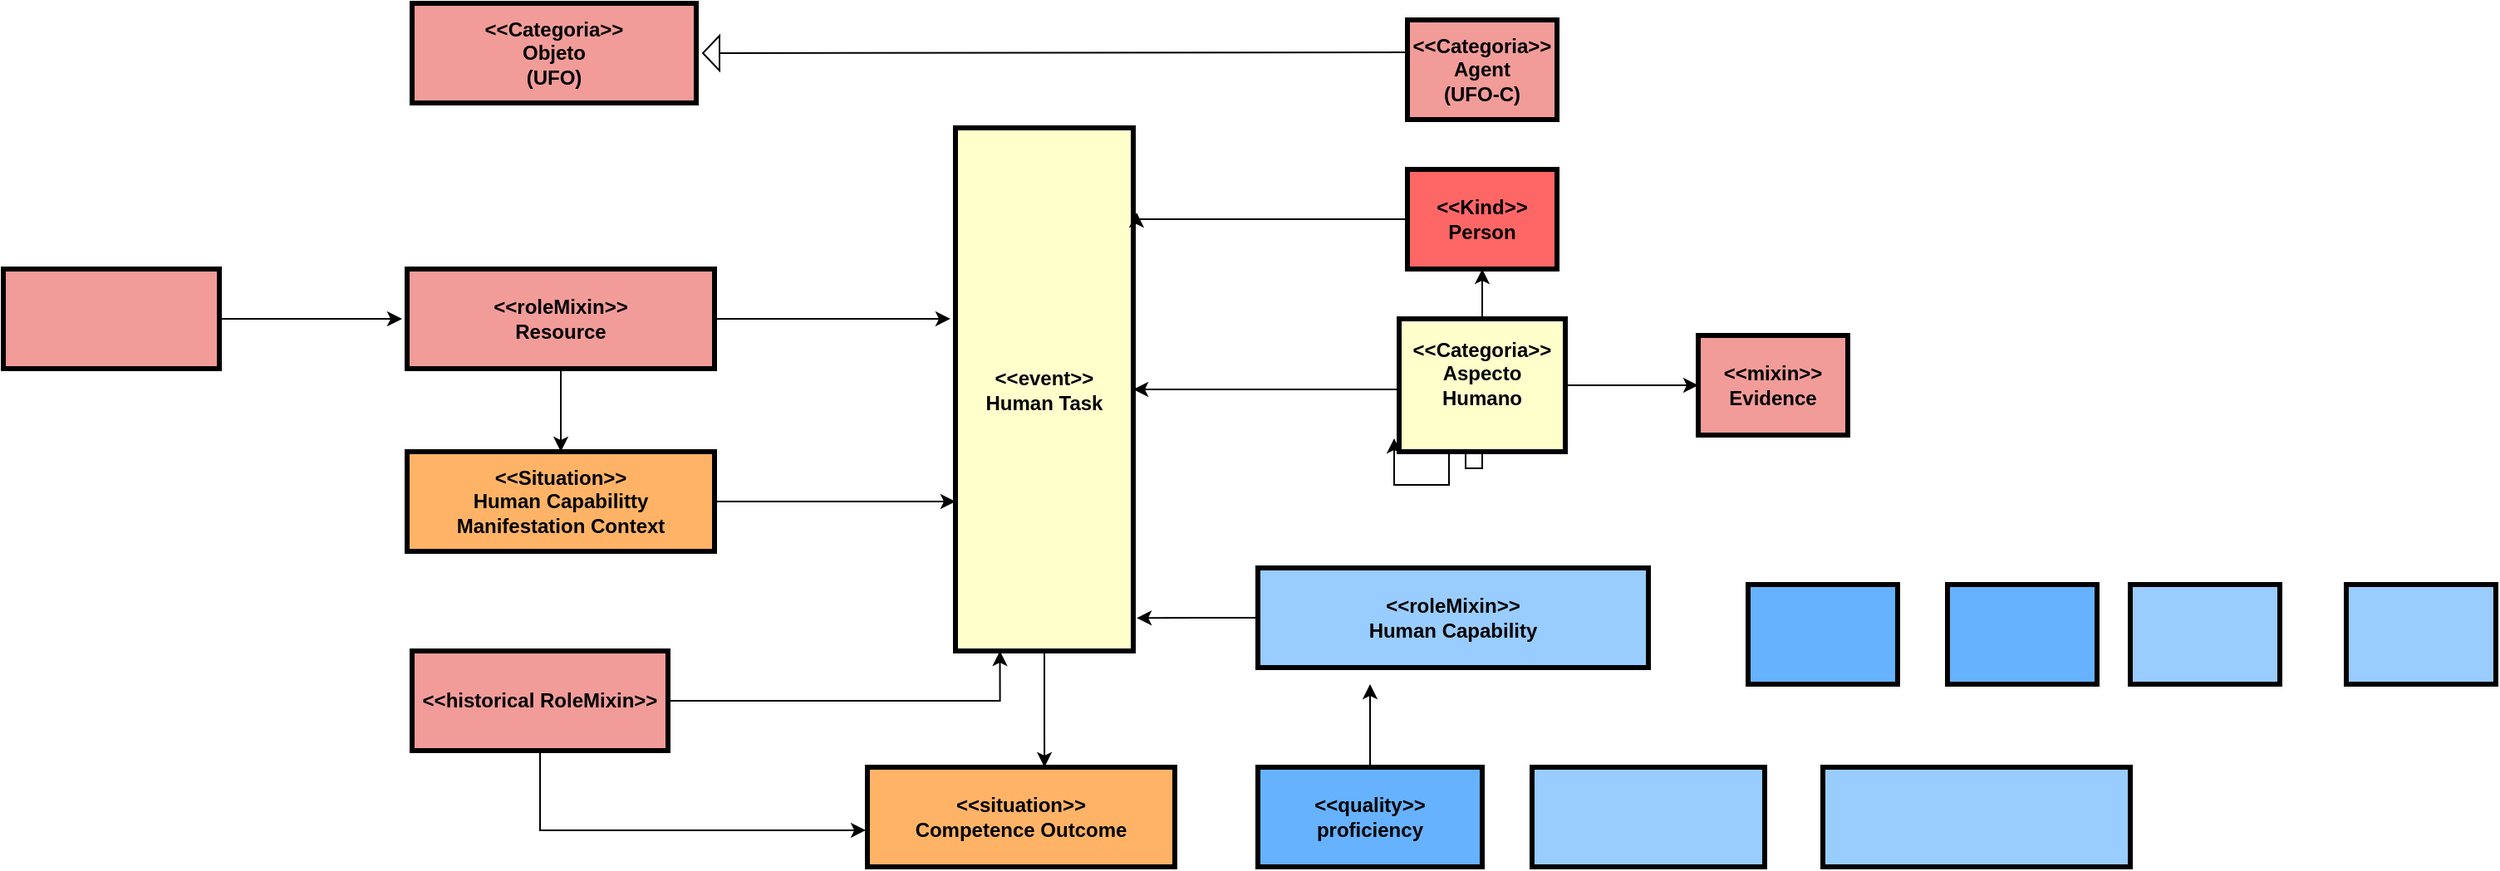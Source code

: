 <mxfile version="24.9.3">
  <diagram name="Page-1" id="c7558073-3199-34d8-9f00-42111426c3f3">
    <mxGraphModel dx="2180" dy="558" grid="1" gridSize="10" guides="1" tooltips="1" connect="1" arrows="1" fold="1" page="1" pageScale="1" pageWidth="826" pageHeight="1169" background="none" math="0" shadow="0">
      <root>
        <mxCell id="0" />
        <mxCell id="1" parent="0" />
        <mxCell id="3" value="&lt;&lt;event&gt;&gt;&#xa;Human Task" style="whiteSpace=wrap;align=center;verticalAlign=middle;fontStyle=1;strokeWidth=3;fillColor=#FFFFCC" parent="1" vertex="1">
          <mxGeometry x="413" y="95" width="107" height="315" as="geometry" />
        </mxCell>
        <mxCell id="4" value="&lt;&lt;Categoria&gt;&gt; &#xa;Objeto &#xa;(UFO)" style="whiteSpace=wrap;align=center;verticalAlign=middle;fontStyle=1;strokeWidth=3;fillColor=#F19C99;" parent="1" vertex="1">
          <mxGeometry x="86" y="20" width="171" height="60" as="geometry" />
        </mxCell>
        <mxCell id="mZcapRQyF1aLiEIGjjHd-96" value="&lt;&lt;Categoria&gt;&gt; &#xa;Agent&#xa;(UFO-C)" style="whiteSpace=wrap;align=center;verticalAlign=middle;fontStyle=1;strokeWidth=3;fillColor=#F19C99;" vertex="1" parent="1">
          <mxGeometry x="685" y="30.0" width="90" height="60" as="geometry" />
        </mxCell>
        <mxCell id="mZcapRQyF1aLiEIGjjHd-98" value="" style="endArrow=none;html=1;rounded=0;entryX=0;entryY=0.325;entryDx=0;entryDy=0;entryPerimeter=0;" edge="1" parent="1" target="mZcapRQyF1aLiEIGjjHd-96">
          <mxGeometry width="50" height="50" relative="1" as="geometry">
            <mxPoint x="271" y="50" as="sourcePoint" />
            <mxPoint x="591" y="49.5" as="targetPoint" />
          </mxGeometry>
        </mxCell>
        <mxCell id="mZcapRQyF1aLiEIGjjHd-100" value="" style="triangle;whiteSpace=wrap;html=1;direction=west;" vertex="1" parent="1">
          <mxGeometry x="261" y="39.5" width="10" height="21" as="geometry" />
        </mxCell>
        <mxCell id="mZcapRQyF1aLiEIGjjHd-101" value="&lt;&lt;Kind&gt;&gt;&#xa;Person" style="whiteSpace=wrap;align=center;verticalAlign=middle;fontStyle=1;strokeWidth=3;fillColor=#FF6666;" vertex="1" parent="1">
          <mxGeometry x="685" y="120.0" width="90" height="60" as="geometry" />
        </mxCell>
        <mxCell id="mZcapRQyF1aLiEIGjjHd-128" style="edgeStyle=orthogonalEdgeStyle;rounded=0;orthogonalLoop=1;jettySize=auto;html=1;entryX=1;entryY=0.5;entryDx=0;entryDy=0;" edge="1" parent="1" source="mZcapRQyF1aLiEIGjjHd-102" target="3">
          <mxGeometry relative="1" as="geometry">
            <Array as="points">
              <mxPoint x="600" y="253" />
            </Array>
          </mxGeometry>
        </mxCell>
        <mxCell id="mZcapRQyF1aLiEIGjjHd-135" value="" style="edgeStyle=orthogonalEdgeStyle;rounded=0;orthogonalLoop=1;jettySize=auto;html=1;" edge="1" parent="1" source="mZcapRQyF1aLiEIGjjHd-102" target="mZcapRQyF1aLiEIGjjHd-101">
          <mxGeometry relative="1" as="geometry" />
        </mxCell>
        <mxCell id="mZcapRQyF1aLiEIGjjHd-136" value="" style="edgeStyle=orthogonalEdgeStyle;rounded=0;orthogonalLoop=1;jettySize=auto;html=1;" edge="1" parent="1" source="mZcapRQyF1aLiEIGjjHd-102" target="mZcapRQyF1aLiEIGjjHd-103">
          <mxGeometry relative="1" as="geometry" />
        </mxCell>
        <mxCell id="mZcapRQyF1aLiEIGjjHd-102" value="&lt;&lt;Categoria&gt;&gt; &#xa;Aspecto Humano &#xa;" style="whiteSpace=wrap;align=center;verticalAlign=middle;fontStyle=1;strokeWidth=3;fillColor=#FFFFCC" vertex="1" parent="1">
          <mxGeometry x="680" y="210" width="100" height="80" as="geometry" />
        </mxCell>
        <mxCell id="mZcapRQyF1aLiEIGjjHd-103" value="&lt;&lt;mixin&gt;&gt;&#xa;Evidence" style="whiteSpace=wrap;align=center;verticalAlign=middle;fontStyle=1;strokeWidth=3;fillColor=#F19C99;" vertex="1" parent="1">
          <mxGeometry x="860" y="220.0" width="90" height="60" as="geometry" />
        </mxCell>
        <mxCell id="mZcapRQyF1aLiEIGjjHd-130" style="edgeStyle=orthogonalEdgeStyle;rounded=0;orthogonalLoop=1;jettySize=auto;html=1;entryX=1.019;entryY=0.937;entryDx=0;entryDy=0;entryPerimeter=0;" edge="1" parent="1" source="mZcapRQyF1aLiEIGjjHd-104" target="3">
          <mxGeometry relative="1" as="geometry">
            <mxPoint x="530" y="390" as="targetPoint" />
          </mxGeometry>
        </mxCell>
        <mxCell id="mZcapRQyF1aLiEIGjjHd-104" value="&lt;&lt;roleMixin&gt;&gt;&#xa;Human Capability" style="whiteSpace=wrap;align=center;verticalAlign=middle;fontStyle=1;strokeWidth=3;fillColor=#99CCFF;" vertex="1" parent="1">
          <mxGeometry x="595" y="360" width="235" height="60" as="geometry" />
        </mxCell>
        <mxCell id="mZcapRQyF1aLiEIGjjHd-105" value="" style="whiteSpace=wrap;align=center;verticalAlign=middle;fontStyle=1;strokeWidth=3;fillColor=#66B2FF;" vertex="1" parent="1">
          <mxGeometry x="890" y="370.0" width="90" height="60" as="geometry" />
        </mxCell>
        <mxCell id="mZcapRQyF1aLiEIGjjHd-106" value="" style="whiteSpace=wrap;align=center;verticalAlign=middle;fontStyle=1;strokeWidth=3;fillColor=#66B2FF;" vertex="1" parent="1">
          <mxGeometry x="1010" y="370.0" width="90" height="60" as="geometry" />
        </mxCell>
        <mxCell id="mZcapRQyF1aLiEIGjjHd-107" value="" style="whiteSpace=wrap;align=center;verticalAlign=middle;fontStyle=1;strokeWidth=3;fillColor=#99CCFF;" vertex="1" parent="1">
          <mxGeometry x="1120" y="370.0" width="90" height="60" as="geometry" />
        </mxCell>
        <mxCell id="mZcapRQyF1aLiEIGjjHd-108" value="" style="whiteSpace=wrap;align=center;verticalAlign=middle;fontStyle=1;strokeWidth=3;fillColor=#99CCFF;" vertex="1" parent="1">
          <mxGeometry x="1250" y="370.0" width="90" height="60" as="geometry" />
        </mxCell>
        <mxCell id="mZcapRQyF1aLiEIGjjHd-125" style="edgeStyle=orthogonalEdgeStyle;rounded=0;orthogonalLoop=1;jettySize=auto;html=1;" edge="1" parent="1" source="mZcapRQyF1aLiEIGjjHd-109">
          <mxGeometry relative="1" as="geometry">
            <mxPoint x="662.5" y="430" as="targetPoint" />
          </mxGeometry>
        </mxCell>
        <mxCell id="mZcapRQyF1aLiEIGjjHd-109" value="&lt;&lt;quality&gt;&gt;&#xa;proficiency" style="whiteSpace=wrap;align=center;verticalAlign=middle;fontStyle=1;strokeWidth=3;fillColor=#66B2FF;" vertex="1" parent="1">
          <mxGeometry x="595" y="480" width="135" height="60" as="geometry" />
        </mxCell>
        <mxCell id="mZcapRQyF1aLiEIGjjHd-110" value="" style="whiteSpace=wrap;align=center;verticalAlign=middle;fontStyle=1;strokeWidth=3;fillColor=#99CCFF;" vertex="1" parent="1">
          <mxGeometry x="760" y="480" width="140" height="60" as="geometry" />
        </mxCell>
        <mxCell id="mZcapRQyF1aLiEIGjjHd-111" value="" style="whiteSpace=wrap;align=center;verticalAlign=middle;fontStyle=1;strokeWidth=3;fillColor=#99CCFF;" vertex="1" parent="1">
          <mxGeometry x="935" y="480" width="185" height="60" as="geometry" />
        </mxCell>
        <mxCell id="mZcapRQyF1aLiEIGjjHd-112" value="&lt;&lt;situation&gt;&gt;&#xa;Competence Outcome" style="whiteSpace=wrap;align=center;verticalAlign=middle;fontStyle=1;strokeWidth=3;fillColor=#FFB366;" vertex="1" parent="1">
          <mxGeometry x="360" y="480" width="185" height="60" as="geometry" />
        </mxCell>
        <mxCell id="mZcapRQyF1aLiEIGjjHd-119" style="edgeStyle=orthogonalEdgeStyle;rounded=0;orthogonalLoop=1;jettySize=auto;html=1;exitX=1;exitY=0.5;exitDx=0;exitDy=0;entryX=0.25;entryY=1;entryDx=0;entryDy=0;" edge="1" parent="1" source="mZcapRQyF1aLiEIGjjHd-113" target="3">
          <mxGeometry relative="1" as="geometry">
            <mxPoint x="280" y="440" as="targetPoint" />
          </mxGeometry>
        </mxCell>
        <mxCell id="mZcapRQyF1aLiEIGjjHd-113" value="&lt;&lt;historical RoleMixin&gt;&gt;" style="whiteSpace=wrap;align=center;verticalAlign=middle;fontStyle=1;strokeWidth=3;fillColor=#F19C99;" vertex="1" parent="1">
          <mxGeometry x="86" y="410" width="154" height="60" as="geometry" />
        </mxCell>
        <mxCell id="mZcapRQyF1aLiEIGjjHd-118" style="edgeStyle=orthogonalEdgeStyle;rounded=0;orthogonalLoop=1;jettySize=auto;html=1;entryX=0.5;entryY=0;entryDx=0;entryDy=0;" edge="1" parent="1" source="mZcapRQyF1aLiEIGjjHd-114" target="mZcapRQyF1aLiEIGjjHd-115">
          <mxGeometry relative="1" as="geometry" />
        </mxCell>
        <mxCell id="mZcapRQyF1aLiEIGjjHd-114" value="&lt;&lt;roleMixin&gt;&gt;&#xa;Resource" style="whiteSpace=wrap;align=center;verticalAlign=middle;fontStyle=1;strokeWidth=3;fillColor=#F19C99;" vertex="1" parent="1">
          <mxGeometry x="83" y="180" width="185" height="60" as="geometry" />
        </mxCell>
        <mxCell id="mZcapRQyF1aLiEIGjjHd-121" style="edgeStyle=orthogonalEdgeStyle;rounded=0;orthogonalLoop=1;jettySize=auto;html=1;" edge="1" parent="1" source="mZcapRQyF1aLiEIGjjHd-115" target="3">
          <mxGeometry relative="1" as="geometry">
            <Array as="points">
              <mxPoint x="400" y="320" />
              <mxPoint x="400" y="320" />
            </Array>
          </mxGeometry>
        </mxCell>
        <mxCell id="mZcapRQyF1aLiEIGjjHd-115" value="&lt;&lt;Situation&gt;&gt;&#xa;Human Capabilitty&#xa;Manifestation Context" style="whiteSpace=wrap;align=center;verticalAlign=middle;fontStyle=1;strokeWidth=3;fillColor=#FFB366;" vertex="1" parent="1">
          <mxGeometry x="83" y="290" width="185" height="60" as="geometry" />
        </mxCell>
        <mxCell id="mZcapRQyF1aLiEIGjjHd-117" style="edgeStyle=orthogonalEdgeStyle;rounded=0;orthogonalLoop=1;jettySize=auto;html=1;" edge="1" parent="1" source="mZcapRQyF1aLiEIGjjHd-116">
          <mxGeometry relative="1" as="geometry">
            <mxPoint x="80" y="210" as="targetPoint" />
          </mxGeometry>
        </mxCell>
        <mxCell id="mZcapRQyF1aLiEIGjjHd-116" value="" style="whiteSpace=wrap;align=center;verticalAlign=middle;fontStyle=1;strokeWidth=3;fillColor=#F19C99;" vertex="1" parent="1">
          <mxGeometry x="-160" y="180" width="130" height="60" as="geometry" />
        </mxCell>
        <mxCell id="mZcapRQyF1aLiEIGjjHd-122" style="edgeStyle=orthogonalEdgeStyle;rounded=0;orthogonalLoop=1;jettySize=auto;html=1;entryX=-0.028;entryY=0.365;entryDx=0;entryDy=0;entryPerimeter=0;" edge="1" parent="1" source="mZcapRQyF1aLiEIGjjHd-114" target="3">
          <mxGeometry relative="1" as="geometry" />
        </mxCell>
        <mxCell id="mZcapRQyF1aLiEIGjjHd-123" style="edgeStyle=orthogonalEdgeStyle;rounded=0;orthogonalLoop=1;jettySize=auto;html=1;entryX=-0.005;entryY=0.633;entryDx=0;entryDy=0;entryPerimeter=0;" edge="1" parent="1" source="mZcapRQyF1aLiEIGjjHd-113" target="mZcapRQyF1aLiEIGjjHd-112">
          <mxGeometry relative="1" as="geometry">
            <Array as="points">
              <mxPoint x="163" y="518" />
            </Array>
          </mxGeometry>
        </mxCell>
        <mxCell id="mZcapRQyF1aLiEIGjjHd-124" style="edgeStyle=orthogonalEdgeStyle;rounded=0;orthogonalLoop=1;jettySize=auto;html=1;entryX=0.576;entryY=0;entryDx=0;entryDy=0;entryPerimeter=0;" edge="1" parent="1" source="3" target="mZcapRQyF1aLiEIGjjHd-112">
          <mxGeometry relative="1" as="geometry" />
        </mxCell>
        <mxCell id="mZcapRQyF1aLiEIGjjHd-127" style="edgeStyle=orthogonalEdgeStyle;rounded=0;orthogonalLoop=1;jettySize=auto;html=1;entryX=1.019;entryY=0.162;entryDx=0;entryDy=0;entryPerimeter=0;" edge="1" parent="1" source="mZcapRQyF1aLiEIGjjHd-101" target="3">
          <mxGeometry relative="1" as="geometry">
            <Array as="points">
              <mxPoint x="522" y="150" />
            </Array>
          </mxGeometry>
        </mxCell>
        <mxCell id="mZcapRQyF1aLiEIGjjHd-132" style="edgeStyle=orthogonalEdgeStyle;rounded=0;orthogonalLoop=1;jettySize=auto;html=1;entryX=-0.03;entryY=0.9;entryDx=0;entryDy=0;entryPerimeter=0;exitX=0.5;exitY=1;exitDx=0;exitDy=0;" edge="1" parent="1" source="mZcapRQyF1aLiEIGjjHd-102" target="mZcapRQyF1aLiEIGjjHd-102">
          <mxGeometry relative="1" as="geometry">
            <mxPoint x="730" y="300" as="sourcePoint" />
            <Array as="points">
              <mxPoint x="730" y="300" />
              <mxPoint x="720" y="300" />
              <mxPoint x="720" y="290" />
              <mxPoint x="710" y="290" />
              <mxPoint x="710" y="310" />
              <mxPoint x="677" y="310" />
            </Array>
          </mxGeometry>
        </mxCell>
      </root>
    </mxGraphModel>
  </diagram>
</mxfile>
